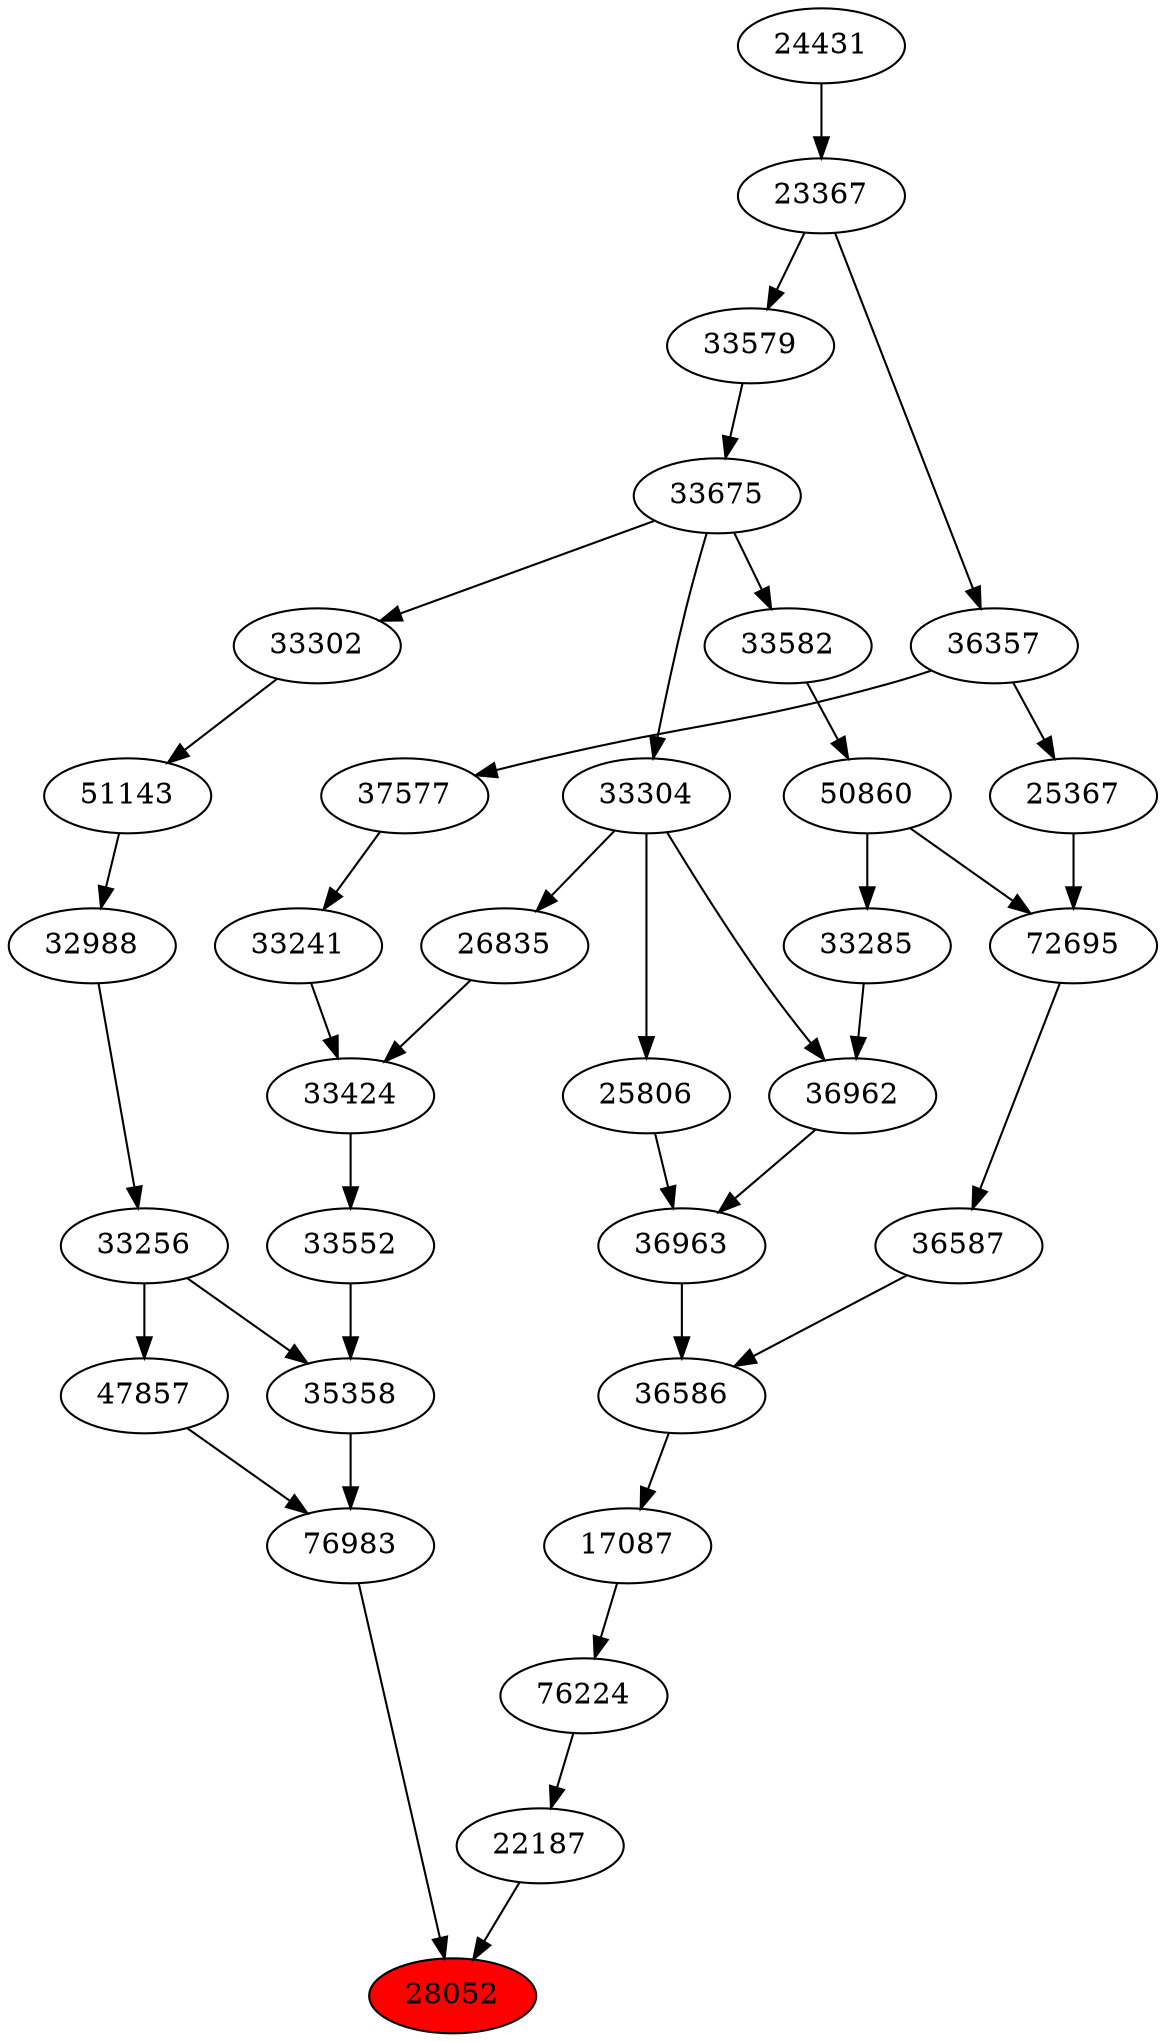 strict digraph{ 
28052 [label="28052" fillcolor=red style=filled]
76983 -> 28052
22187 -> 28052
76983 [label="76983"]
47857 -> 76983
35358 -> 76983
22187 [label="22187"]
76224 -> 22187
47857 [label="47857"]
33256 -> 47857
35358 [label="35358"]
33552 -> 35358
33256 -> 35358
76224 [label="76224"]
17087 -> 76224
33256 [label="33256"]
32988 -> 33256
33552 [label="33552"]
33424 -> 33552
17087 [label="17087"]
36586 -> 17087
32988 [label="32988"]
51143 -> 32988
33424 [label="33424"]
33241 -> 33424
26835 -> 33424
36586 [label="36586"]
36587 -> 36586
36963 -> 36586
51143 [label="51143"]
33302 -> 51143
33241 [label="33241"]
37577 -> 33241
26835 [label="26835"]
33304 -> 26835
36587 [label="36587"]
72695 -> 36587
36963 [label="36963"]
36962 -> 36963
25806 -> 36963
33302 [label="33302"]
33675 -> 33302
37577 [label="37577"]
36357 -> 37577
33304 [label="33304"]
33675 -> 33304
72695 [label="72695"]
50860 -> 72695
25367 -> 72695
36962 [label="36962"]
33285 -> 36962
33304 -> 36962
25806 [label="25806"]
33304 -> 25806
33675 [label="33675"]
33579 -> 33675
36357 [label="36357"]
23367 -> 36357
50860 [label="50860"]
33582 -> 50860
25367 [label="25367"]
36357 -> 25367
33285 [label="33285"]
50860 -> 33285
33579 [label="33579"]
23367 -> 33579
23367 [label="23367"]
24431 -> 23367
33582 [label="33582"]
33675 -> 33582
24431 [label="24431"]
}